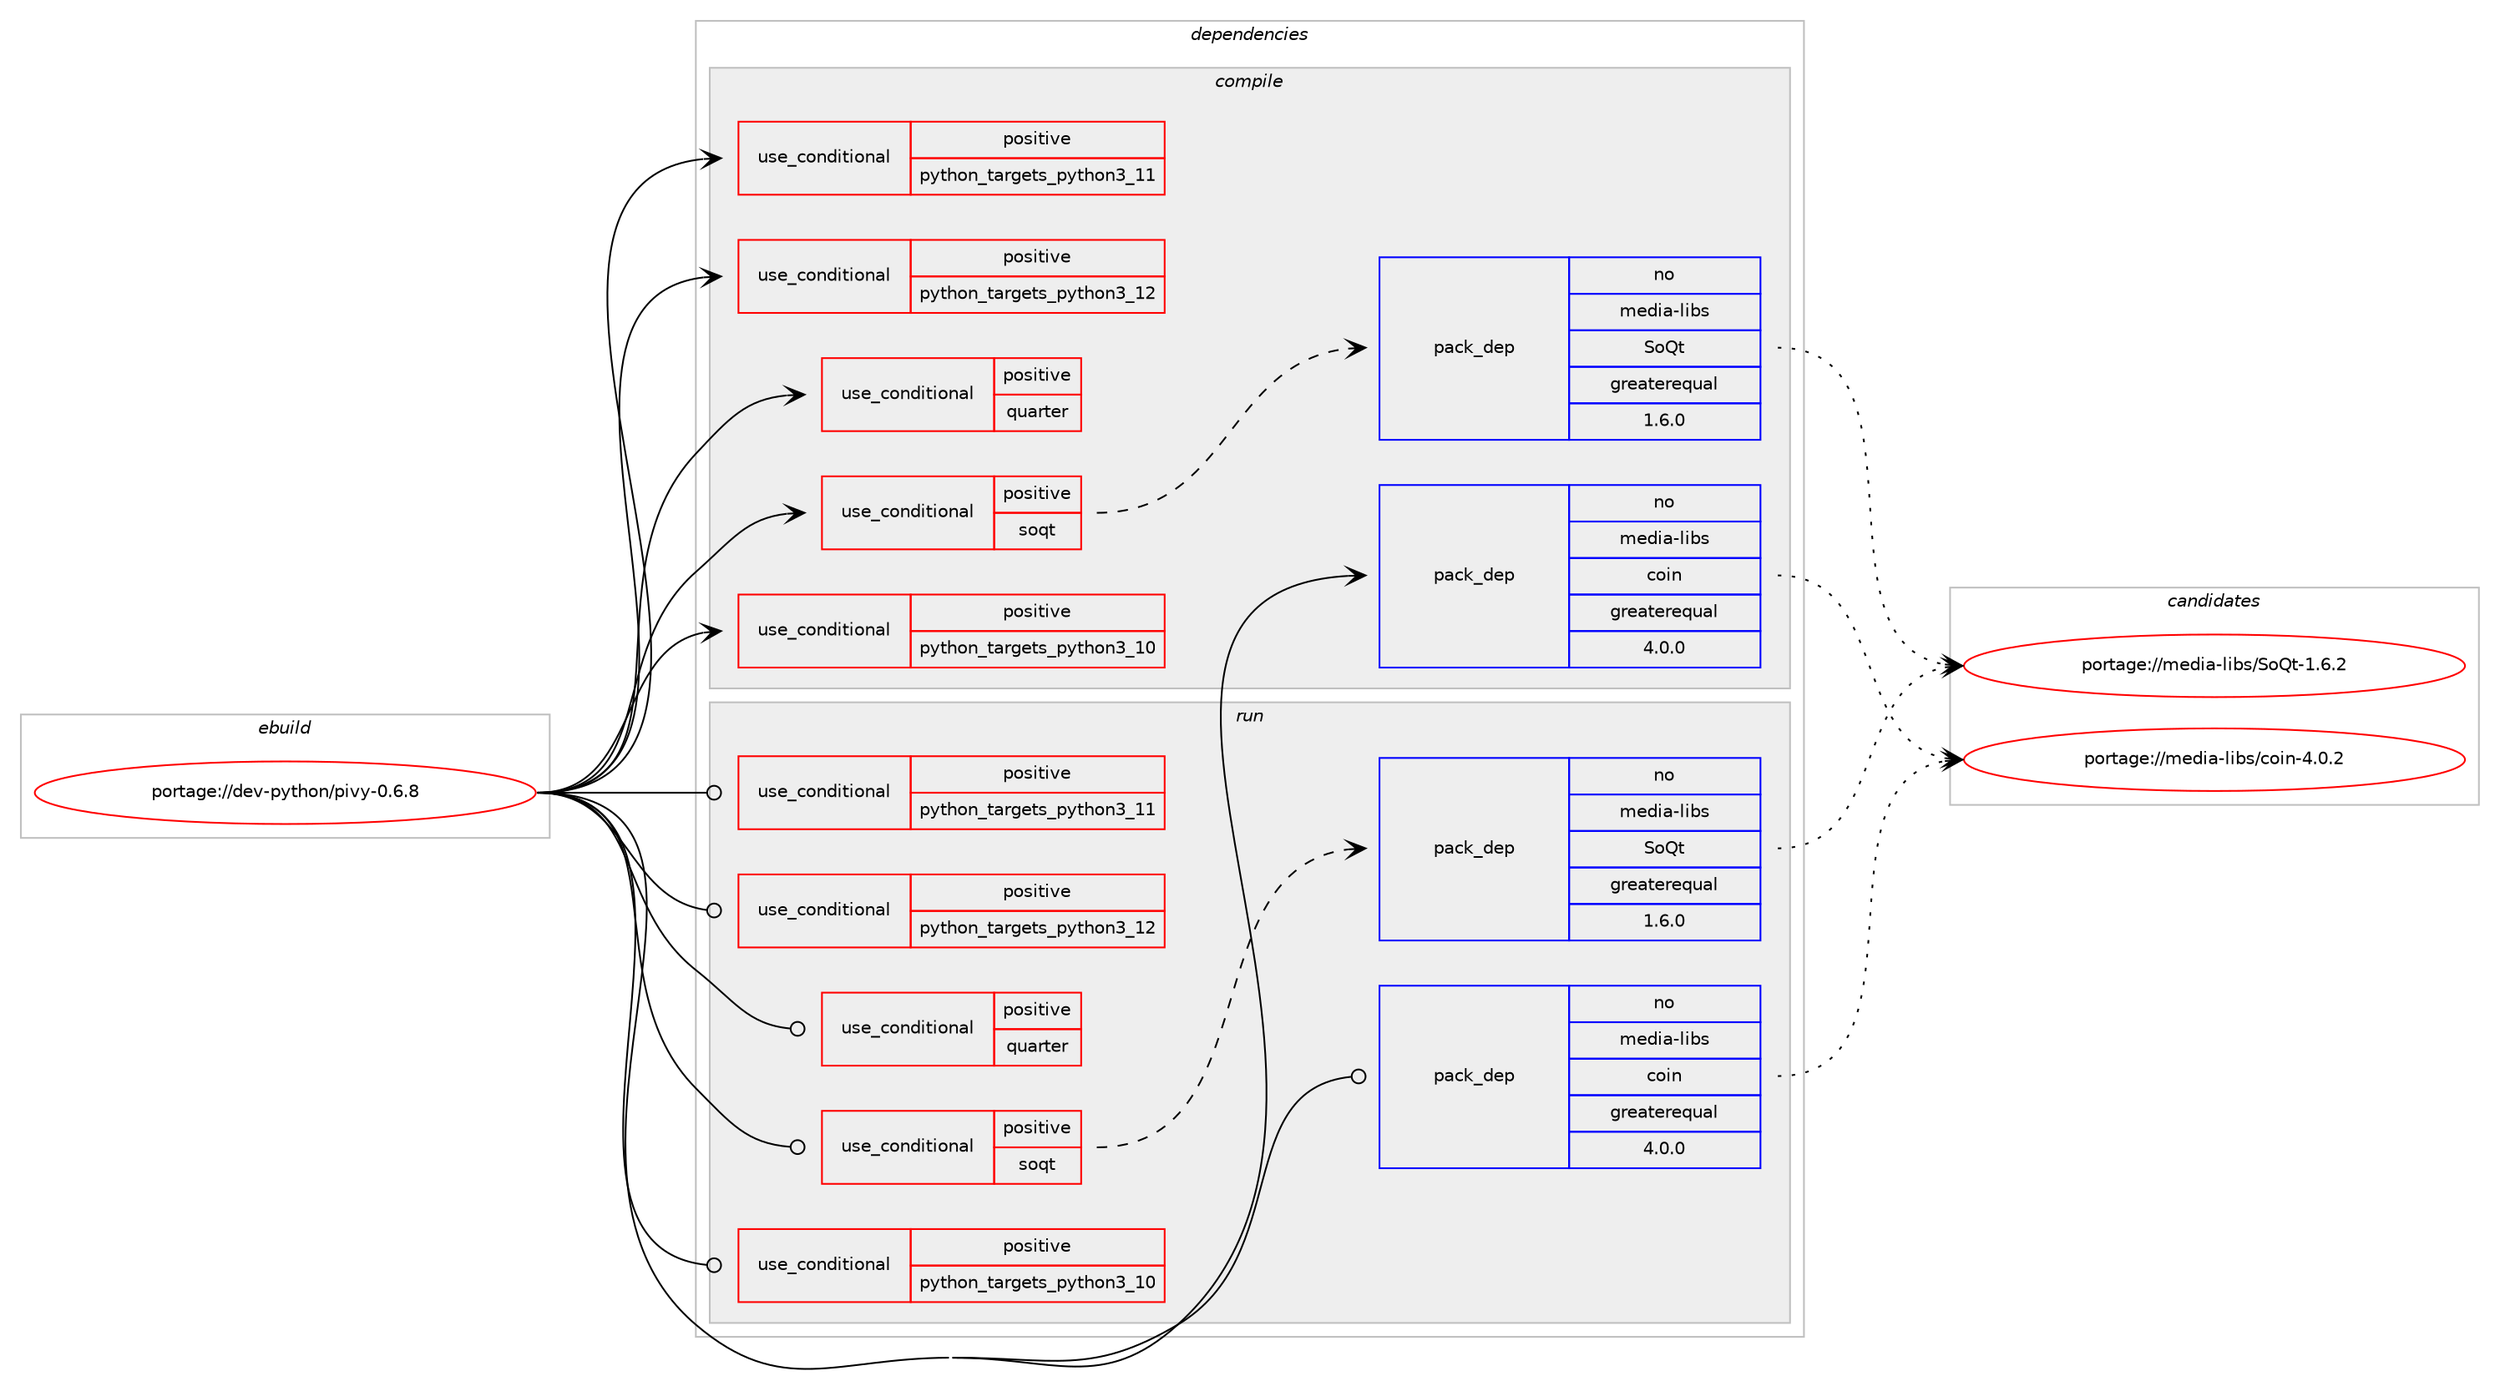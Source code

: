 digraph prolog {

# *************
# Graph options
# *************

newrank=true;
concentrate=true;
compound=true;
graph [rankdir=LR,fontname=Helvetica,fontsize=10,ranksep=1.5];#, ranksep=2.5, nodesep=0.2];
edge  [arrowhead=vee];
node  [fontname=Helvetica,fontsize=10];

# **********
# The ebuild
# **********

subgraph cluster_leftcol {
color=gray;
rank=same;
label=<<i>ebuild</i>>;
id [label="portage://dev-python/pivy-0.6.8", color=red, width=4, href="../dev-python/pivy-0.6.8.svg"];
}

# ****************
# The dependencies
# ****************

subgraph cluster_midcol {
color=gray;
label=<<i>dependencies</i>>;
subgraph cluster_compile {
fillcolor="#eeeeee";
style=filled;
label=<<i>compile</i>>;
subgraph cond35013 {
dependency77637 [label=<<TABLE BORDER="0" CELLBORDER="1" CELLSPACING="0" CELLPADDING="4"><TR><TD ROWSPAN="3" CELLPADDING="10">use_conditional</TD></TR><TR><TD>positive</TD></TR><TR><TD>python_targets_python3_10</TD></TR></TABLE>>, shape=none, color=red];
# *** BEGIN UNKNOWN DEPENDENCY TYPE (TODO) ***
# dependency77637 -> package_dependency(portage://dev-python/pivy-0.6.8,install,no,dev-lang,python,none,[,,],[slot(3.10)],[])
# *** END UNKNOWN DEPENDENCY TYPE (TODO) ***

}
id:e -> dependency77637:w [weight=20,style="solid",arrowhead="vee"];
subgraph cond35014 {
dependency77638 [label=<<TABLE BORDER="0" CELLBORDER="1" CELLSPACING="0" CELLPADDING="4"><TR><TD ROWSPAN="3" CELLPADDING="10">use_conditional</TD></TR><TR><TD>positive</TD></TR><TR><TD>python_targets_python3_11</TD></TR></TABLE>>, shape=none, color=red];
# *** BEGIN UNKNOWN DEPENDENCY TYPE (TODO) ***
# dependency77638 -> package_dependency(portage://dev-python/pivy-0.6.8,install,no,dev-lang,python,none,[,,],[slot(3.11)],[])
# *** END UNKNOWN DEPENDENCY TYPE (TODO) ***

}
id:e -> dependency77638:w [weight=20,style="solid",arrowhead="vee"];
subgraph cond35015 {
dependency77639 [label=<<TABLE BORDER="0" CELLBORDER="1" CELLSPACING="0" CELLPADDING="4"><TR><TD ROWSPAN="3" CELLPADDING="10">use_conditional</TD></TR><TR><TD>positive</TD></TR><TR><TD>python_targets_python3_12</TD></TR></TABLE>>, shape=none, color=red];
# *** BEGIN UNKNOWN DEPENDENCY TYPE (TODO) ***
# dependency77639 -> package_dependency(portage://dev-python/pivy-0.6.8,install,no,dev-lang,python,none,[,,],[slot(3.12)],[])
# *** END UNKNOWN DEPENDENCY TYPE (TODO) ***

}
id:e -> dependency77639:w [weight=20,style="solid",arrowhead="vee"];
subgraph cond35016 {
dependency77640 [label=<<TABLE BORDER="0" CELLBORDER="1" CELLSPACING="0" CELLPADDING="4"><TR><TD ROWSPAN="3" CELLPADDING="10">use_conditional</TD></TR><TR><TD>positive</TD></TR><TR><TD>quarter</TD></TR></TABLE>>, shape=none, color=red];
# *** BEGIN UNKNOWN DEPENDENCY TYPE (TODO) ***
# dependency77640 -> package_dependency(portage://dev-python/pivy-0.6.8,install,no,media-libs,quarter,none,[,,],[],[])
# *** END UNKNOWN DEPENDENCY TYPE (TODO) ***

}
id:e -> dependency77640:w [weight=20,style="solid",arrowhead="vee"];
subgraph cond35017 {
dependency77641 [label=<<TABLE BORDER="0" CELLBORDER="1" CELLSPACING="0" CELLPADDING="4"><TR><TD ROWSPAN="3" CELLPADDING="10">use_conditional</TD></TR><TR><TD>positive</TD></TR><TR><TD>soqt</TD></TR></TABLE>>, shape=none, color=red];
subgraph pack41407 {
dependency77642 [label=<<TABLE BORDER="0" CELLBORDER="1" CELLSPACING="0" CELLPADDING="4" WIDTH="220"><TR><TD ROWSPAN="6" CELLPADDING="30">pack_dep</TD></TR><TR><TD WIDTH="110">no</TD></TR><TR><TD>media-libs</TD></TR><TR><TD>SoQt</TD></TR><TR><TD>greaterequal</TD></TR><TR><TD>1.6.0</TD></TR></TABLE>>, shape=none, color=blue];
}
dependency77641:e -> dependency77642:w [weight=20,style="dashed",arrowhead="vee"];
}
id:e -> dependency77641:w [weight=20,style="solid",arrowhead="vee"];
subgraph pack41408 {
dependency77643 [label=<<TABLE BORDER="0" CELLBORDER="1" CELLSPACING="0" CELLPADDING="4" WIDTH="220"><TR><TD ROWSPAN="6" CELLPADDING="30">pack_dep</TD></TR><TR><TD WIDTH="110">no</TD></TR><TR><TD>media-libs</TD></TR><TR><TD>coin</TD></TR><TR><TD>greaterequal</TD></TR><TR><TD>4.0.0</TD></TR></TABLE>>, shape=none, color=blue];
}
id:e -> dependency77643:w [weight=20,style="solid",arrowhead="vee"];
}
subgraph cluster_compileandrun {
fillcolor="#eeeeee";
style=filled;
label=<<i>compile and run</i>>;
}
subgraph cluster_run {
fillcolor="#eeeeee";
style=filled;
label=<<i>run</i>>;
subgraph cond35018 {
dependency77644 [label=<<TABLE BORDER="0" CELLBORDER="1" CELLSPACING="0" CELLPADDING="4"><TR><TD ROWSPAN="3" CELLPADDING="10">use_conditional</TD></TR><TR><TD>positive</TD></TR><TR><TD>python_targets_python3_10</TD></TR></TABLE>>, shape=none, color=red];
# *** BEGIN UNKNOWN DEPENDENCY TYPE (TODO) ***
# dependency77644 -> package_dependency(portage://dev-python/pivy-0.6.8,run,no,dev-lang,python,none,[,,],[slot(3.10)],[])
# *** END UNKNOWN DEPENDENCY TYPE (TODO) ***

}
id:e -> dependency77644:w [weight=20,style="solid",arrowhead="odot"];
subgraph cond35019 {
dependency77645 [label=<<TABLE BORDER="0" CELLBORDER="1" CELLSPACING="0" CELLPADDING="4"><TR><TD ROWSPAN="3" CELLPADDING="10">use_conditional</TD></TR><TR><TD>positive</TD></TR><TR><TD>python_targets_python3_11</TD></TR></TABLE>>, shape=none, color=red];
# *** BEGIN UNKNOWN DEPENDENCY TYPE (TODO) ***
# dependency77645 -> package_dependency(portage://dev-python/pivy-0.6.8,run,no,dev-lang,python,none,[,,],[slot(3.11)],[])
# *** END UNKNOWN DEPENDENCY TYPE (TODO) ***

}
id:e -> dependency77645:w [weight=20,style="solid",arrowhead="odot"];
subgraph cond35020 {
dependency77646 [label=<<TABLE BORDER="0" CELLBORDER="1" CELLSPACING="0" CELLPADDING="4"><TR><TD ROWSPAN="3" CELLPADDING="10">use_conditional</TD></TR><TR><TD>positive</TD></TR><TR><TD>python_targets_python3_12</TD></TR></TABLE>>, shape=none, color=red];
# *** BEGIN UNKNOWN DEPENDENCY TYPE (TODO) ***
# dependency77646 -> package_dependency(portage://dev-python/pivy-0.6.8,run,no,dev-lang,python,none,[,,],[slot(3.12)],[])
# *** END UNKNOWN DEPENDENCY TYPE (TODO) ***

}
id:e -> dependency77646:w [weight=20,style="solid",arrowhead="odot"];
subgraph cond35021 {
dependency77647 [label=<<TABLE BORDER="0" CELLBORDER="1" CELLSPACING="0" CELLPADDING="4"><TR><TD ROWSPAN="3" CELLPADDING="10">use_conditional</TD></TR><TR><TD>positive</TD></TR><TR><TD>quarter</TD></TR></TABLE>>, shape=none, color=red];
# *** BEGIN UNKNOWN DEPENDENCY TYPE (TODO) ***
# dependency77647 -> package_dependency(portage://dev-python/pivy-0.6.8,run,no,media-libs,quarter,none,[,,],[],[])
# *** END UNKNOWN DEPENDENCY TYPE (TODO) ***

}
id:e -> dependency77647:w [weight=20,style="solid",arrowhead="odot"];
subgraph cond35022 {
dependency77648 [label=<<TABLE BORDER="0" CELLBORDER="1" CELLSPACING="0" CELLPADDING="4"><TR><TD ROWSPAN="3" CELLPADDING="10">use_conditional</TD></TR><TR><TD>positive</TD></TR><TR><TD>soqt</TD></TR></TABLE>>, shape=none, color=red];
subgraph pack41409 {
dependency77649 [label=<<TABLE BORDER="0" CELLBORDER="1" CELLSPACING="0" CELLPADDING="4" WIDTH="220"><TR><TD ROWSPAN="6" CELLPADDING="30">pack_dep</TD></TR><TR><TD WIDTH="110">no</TD></TR><TR><TD>media-libs</TD></TR><TR><TD>SoQt</TD></TR><TR><TD>greaterequal</TD></TR><TR><TD>1.6.0</TD></TR></TABLE>>, shape=none, color=blue];
}
dependency77648:e -> dependency77649:w [weight=20,style="dashed",arrowhead="vee"];
}
id:e -> dependency77648:w [weight=20,style="solid",arrowhead="odot"];
subgraph pack41410 {
dependency77650 [label=<<TABLE BORDER="0" CELLBORDER="1" CELLSPACING="0" CELLPADDING="4" WIDTH="220"><TR><TD ROWSPAN="6" CELLPADDING="30">pack_dep</TD></TR><TR><TD WIDTH="110">no</TD></TR><TR><TD>media-libs</TD></TR><TR><TD>coin</TD></TR><TR><TD>greaterequal</TD></TR><TR><TD>4.0.0</TD></TR></TABLE>>, shape=none, color=blue];
}
id:e -> dependency77650:w [weight=20,style="solid",arrowhead="odot"];
}
}

# **************
# The candidates
# **************

subgraph cluster_choices {
rank=same;
color=gray;
label=<<i>candidates</i>>;

subgraph choice41407 {
color=black;
nodesep=1;
choice109101100105974510810598115478311181116454946544650 [label="portage://media-libs/SoQt-1.6.2", color=red, width=4,href="../media-libs/SoQt-1.6.2.svg"];
dependency77642:e -> choice109101100105974510810598115478311181116454946544650:w [style=dotted,weight="100"];
}
subgraph choice41408 {
color=black;
nodesep=1;
choice1091011001059745108105981154799111105110455246484650 [label="portage://media-libs/coin-4.0.2", color=red, width=4,href="../media-libs/coin-4.0.2.svg"];
dependency77643:e -> choice1091011001059745108105981154799111105110455246484650:w [style=dotted,weight="100"];
}
subgraph choice41409 {
color=black;
nodesep=1;
choice109101100105974510810598115478311181116454946544650 [label="portage://media-libs/SoQt-1.6.2", color=red, width=4,href="../media-libs/SoQt-1.6.2.svg"];
dependency77649:e -> choice109101100105974510810598115478311181116454946544650:w [style=dotted,weight="100"];
}
subgraph choice41410 {
color=black;
nodesep=1;
choice1091011001059745108105981154799111105110455246484650 [label="portage://media-libs/coin-4.0.2", color=red, width=4,href="../media-libs/coin-4.0.2.svg"];
dependency77650:e -> choice1091011001059745108105981154799111105110455246484650:w [style=dotted,weight="100"];
}
}

}
